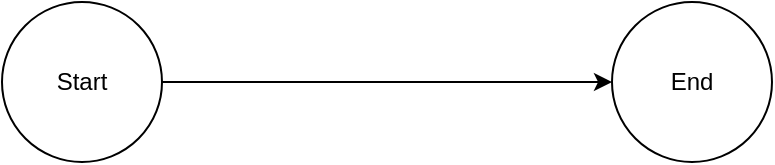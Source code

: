 <mxfile version="23.1.5" type="device">
  <diagram id="Ib9TQcT8DTWy8I6IAeJE" name="Page-1">
    <mxGraphModel dx="1432" dy="1211" grid="1" gridSize="10" guides="1" tooltips="1" connect="1" arrows="1" fold="1" page="1" pageScale="1" pageWidth="850" pageHeight="1100" math="0" shadow="0">
      <root>
        <object label="" page-element="true" type="FunctionFlow" feature-map="container:&#xa;  self: &#xa;    elements:&#xa;      argument-type: &quot;!Transition&quot;&#xa;      path: 2&#xa;" id="0">
          <mxCell />
        </object>
        <mxCell id="1" parent="0" />
        <object label="" type="Transition" feature-map="source: outgoingConnections&#xa;end: target" id="xk7Y4A1bgm_LZquDNImR-3">
          <mxCell style="edgeStyle=orthogonalEdgeStyle;rounded=0;orthogonalLoop=1;jettySize=auto;html=1;" edge="1" parent="1" source="xk7Y4A1bgm_LZquDNImR-1" target="xk7Y4A1bgm_LZquDNImR-2">
            <mxGeometry relative="1" as="geometry" />
          </mxCell>
        </object>
        <object label="Start" type="Start" id="xk7Y4A1bgm_LZquDNImR-1">
          <mxCell style="ellipse;whiteSpace=wrap;html=1;aspect=fixed;" vertex="1" parent="1">
            <mxGeometry x="120" y="200" width="80" height="80" as="geometry" />
          </mxCell>
        </object>
        <object label="End" type="End" id="xk7Y4A1bgm_LZquDNImR-2">
          <mxCell style="ellipse;whiteSpace=wrap;html=1;aspect=fixed;" vertex="1" parent="1">
            <mxGeometry x="425" y="200" width="80" height="80" as="geometry" />
          </mxCell>
        </object>
      </root>
    </mxGraphModel>
  </diagram>
</mxfile>
